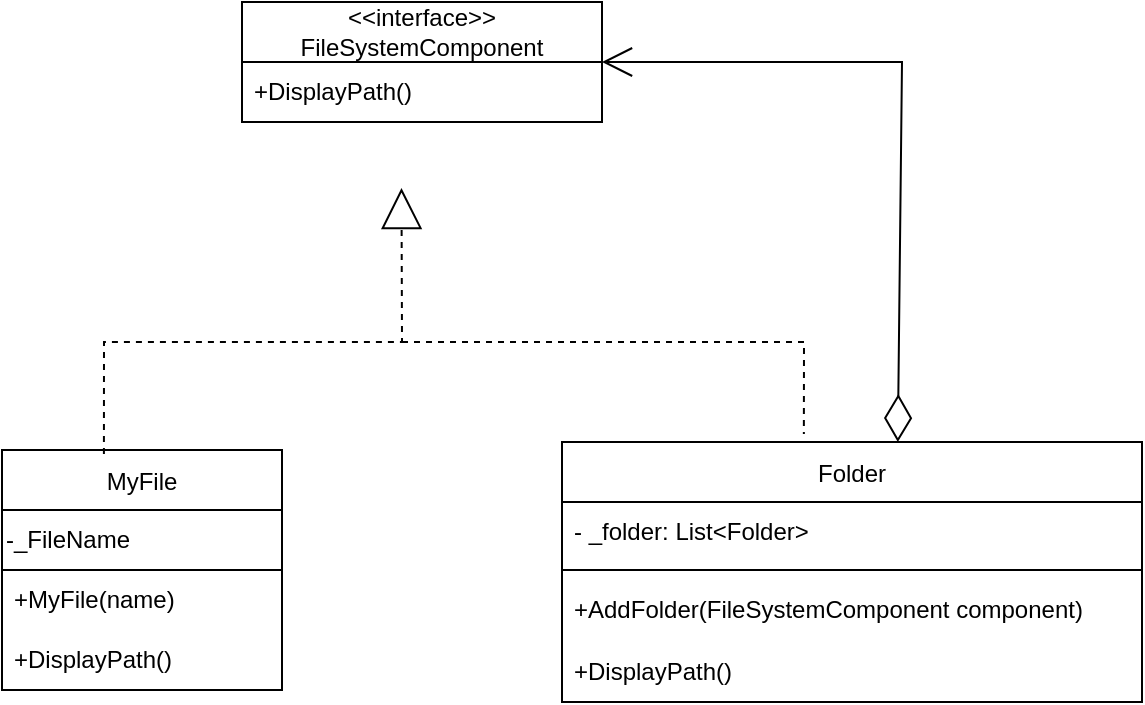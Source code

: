 <mxfile version="21.6.5" type="device" pages="2">
  <diagram id="USu0gqygARg6K57IHYUO" name="Page-3">
    <mxGraphModel dx="1434" dy="844" grid="1" gridSize="10" guides="1" tooltips="1" connect="1" arrows="1" fold="1" page="1" pageScale="1" pageWidth="850" pageHeight="1100" math="0" shadow="0">
      <root>
        <mxCell id="0" />
        <mxCell id="1" parent="0" />
        <mxCell id="zxcbyj2Laesaf02Sdihl-1" value="&amp;lt;&amp;lt;interface&amp;gt;&amp;gt;&lt;br&gt;FileSystemComponent" style="swimlane;fontStyle=0;childLayout=stackLayout;horizontal=1;startSize=30;horizontalStack=0;resizeParent=1;resizeParentMax=0;resizeLast=0;collapsible=1;marginBottom=0;whiteSpace=wrap;html=1;" vertex="1" parent="1">
          <mxGeometry x="320" y="220" width="180" height="60" as="geometry" />
        </mxCell>
        <mxCell id="zxcbyj2Laesaf02Sdihl-2" value="+DisplayPath()" style="text;strokeColor=none;fillColor=none;align=left;verticalAlign=middle;spacingLeft=4;spacingRight=4;overflow=hidden;points=[[0,0.5],[1,0.5]];portConstraint=eastwest;rotatable=0;whiteSpace=wrap;html=1;" vertex="1" parent="zxcbyj2Laesaf02Sdihl-1">
          <mxGeometry y="30" width="180" height="30" as="geometry" />
        </mxCell>
        <mxCell id="zxcbyj2Laesaf02Sdihl-5" value="Folder&lt;span style=&quot;color: rgb(255, 255, 255); font-family: &amp;quot;Söhne Mono&amp;quot;, Monaco, &amp;quot;Andale Mono&amp;quot;, &amp;quot;Ubuntu Mono&amp;quot;, monospace; font-size: 14px; text-align: left; background-color: rgb(0, 0, 0);&quot;&gt; &lt;/span&gt;" style="swimlane;fontStyle=0;childLayout=stackLayout;horizontal=1;startSize=30;horizontalStack=0;resizeParent=1;resizeParentMax=0;resizeLast=0;collapsible=1;marginBottom=0;whiteSpace=wrap;html=1;" vertex="1" parent="1">
          <mxGeometry x="480" y="440" width="290" height="130" as="geometry" />
        </mxCell>
        <mxCell id="zxcbyj2Laesaf02Sdihl-6" value="- _folder: List&amp;lt;Folder&amp;gt;&amp;nbsp;" style="text;strokeColor=none;fillColor=none;align=left;verticalAlign=middle;spacingLeft=4;spacingRight=4;overflow=hidden;points=[[0,0.5],[1,0.5]];portConstraint=eastwest;rotatable=0;whiteSpace=wrap;html=1;" vertex="1" parent="zxcbyj2Laesaf02Sdihl-5">
          <mxGeometry y="30" width="290" height="30" as="geometry" />
        </mxCell>
        <mxCell id="mkShFzhesxYM1TNIdxCN-1" value="" style="line;strokeWidth=1;fillColor=none;align=left;verticalAlign=middle;spacingTop=-1;spacingLeft=3;spacingRight=3;rotatable=0;labelPosition=right;points=[];portConstraint=eastwest;strokeColor=inherit;" vertex="1" parent="zxcbyj2Laesaf02Sdihl-5">
          <mxGeometry y="60" width="290" height="8" as="geometry" />
        </mxCell>
        <mxCell id="zxcbyj2Laesaf02Sdihl-7" value="+AddFolder(FileSystemComponent component)" style="text;strokeColor=none;fillColor=none;align=left;verticalAlign=middle;spacingLeft=4;spacingRight=4;overflow=hidden;points=[[0,0.5],[1,0.5]];portConstraint=eastwest;rotatable=0;whiteSpace=wrap;html=1;" vertex="1" parent="zxcbyj2Laesaf02Sdihl-5">
          <mxGeometry y="68" width="290" height="32" as="geometry" />
        </mxCell>
        <mxCell id="zxcbyj2Laesaf02Sdihl-8" value="+DisplayPath()" style="text;strokeColor=none;fillColor=none;align=left;verticalAlign=middle;spacingLeft=4;spacingRight=4;overflow=hidden;points=[[0,0.5],[1,0.5]];portConstraint=eastwest;rotatable=0;whiteSpace=wrap;html=1;" vertex="1" parent="zxcbyj2Laesaf02Sdihl-5">
          <mxGeometry y="100" width="290" height="30" as="geometry" />
        </mxCell>
        <mxCell id="zxcbyj2Laesaf02Sdihl-9" value="MyFile&lt;span style=&quot;color: rgb(255, 255, 255); font-family: &amp;quot;Söhne Mono&amp;quot;, Monaco, &amp;quot;Andale Mono&amp;quot;, &amp;quot;Ubuntu Mono&amp;quot;, monospace; font-size: 14px; text-align: left; background-color: rgb(0, 0, 0);&quot;&gt; &lt;/span&gt;" style="swimlane;fontStyle=0;childLayout=stackLayout;horizontal=1;startSize=30;horizontalStack=0;resizeParent=1;resizeParentMax=0;resizeLast=0;collapsible=1;marginBottom=0;whiteSpace=wrap;html=1;" vertex="1" parent="1">
          <mxGeometry x="200" y="444" width="140" height="120" as="geometry" />
        </mxCell>
        <mxCell id="PqCa6GtaOHbXOMKPoArr-2" value="-_FileName" style="rounded=0;whiteSpace=wrap;html=1;align=left;" vertex="1" parent="zxcbyj2Laesaf02Sdihl-9">
          <mxGeometry y="30" width="140" height="30" as="geometry" />
        </mxCell>
        <mxCell id="zxcbyj2Laesaf02Sdihl-11" value="+MyFile(name)" style="text;strokeColor=none;fillColor=none;align=left;verticalAlign=middle;spacingLeft=4;spacingRight=4;overflow=hidden;points=[[0,0.5],[1,0.5]];portConstraint=eastwest;rotatable=0;whiteSpace=wrap;html=1;" vertex="1" parent="zxcbyj2Laesaf02Sdihl-9">
          <mxGeometry y="60" width="140" height="30" as="geometry" />
        </mxCell>
        <mxCell id="zxcbyj2Laesaf02Sdihl-12" value="+DisplayPath()" style="text;strokeColor=none;fillColor=none;align=left;verticalAlign=middle;spacingLeft=4;spacingRight=4;overflow=hidden;points=[[0,0.5],[1,0.5]];portConstraint=eastwest;rotatable=0;whiteSpace=wrap;html=1;" vertex="1" parent="zxcbyj2Laesaf02Sdihl-9">
          <mxGeometry y="90" width="140" height="30" as="geometry" />
        </mxCell>
        <mxCell id="6Pcj-ajBUMGbmuGcP7l2-1" value="" style="endArrow=diamondThin;endFill=0;endSize=21;html=1;rounded=0;exitX=1.006;exitY=0;exitDx=0;exitDy=0;exitPerimeter=0;startArrow=open;startFill=0;startSize=13;entryX=0.579;entryY=0;entryDx=0;entryDy=0;entryPerimeter=0;" edge="1" parent="1" target="zxcbyj2Laesaf02Sdihl-5">
          <mxGeometry width="160" relative="1" as="geometry">
            <mxPoint x="500" y="250" as="sourcePoint" />
            <mxPoint x="703" y="485" as="targetPoint" />
            <Array as="points">
              <mxPoint x="650" y="250" />
            </Array>
          </mxGeometry>
        </mxCell>
        <mxCell id="6Pcj-ajBUMGbmuGcP7l2-3" value="" style="endArrow=block;endFill=0;endSize=18;html=1;rounded=0;entryX=0.443;entryY=1.1;entryDx=0;entryDy=0;entryPerimeter=0;exitX=0.364;exitY=0.017;exitDx=0;exitDy=0;exitPerimeter=0;dashed=1;" edge="1" parent="1" source="zxcbyj2Laesaf02Sdihl-9">
          <mxGeometry width="160" relative="1" as="geometry">
            <mxPoint x="400" y="400" as="sourcePoint" />
            <mxPoint x="399.74" y="313" as="targetPoint" />
            <Array as="points">
              <mxPoint x="251" y="390" />
              <mxPoint x="400" y="390" />
            </Array>
          </mxGeometry>
        </mxCell>
        <mxCell id="6Pcj-ajBUMGbmuGcP7l2-4" value="" style="endArrow=none;html=1;rounded=0;entryX=0.417;entryY=-0.031;entryDx=0;entryDy=0;entryPerimeter=0;dashed=1;" edge="1" parent="1" target="zxcbyj2Laesaf02Sdihl-5">
          <mxGeometry width="50" height="50" relative="1" as="geometry">
            <mxPoint x="400" y="390" as="sourcePoint" />
            <mxPoint x="490" y="400" as="targetPoint" />
            <Array as="points">
              <mxPoint x="601" y="390" />
            </Array>
          </mxGeometry>
        </mxCell>
      </root>
    </mxGraphModel>
  </diagram>
  <diagram id="C5RBs43oDa-KdzZeNtuy" name="Page-1">
    <mxGraphModel dx="2336" dy="2057" grid="1" gridSize="10" guides="1" tooltips="1" connect="1" arrows="1" fold="1" page="1" pageScale="1" pageWidth="827" pageHeight="1169" math="0" shadow="0">
      <root>
        <mxCell id="WIyWlLk6GJQsqaUBKTNV-0" />
        <mxCell id="WIyWlLk6GJQsqaUBKTNV-1" parent="WIyWlLk6GJQsqaUBKTNV-0" />
        <mxCell id="0AgvxPrWWjO_rO6BmyDR-25" value="" style="shape=note;whiteSpace=wrap;html=1;backgroundOutline=1;darkOpacity=0.05;" parent="WIyWlLk6GJQsqaUBKTNV-1" vertex="1">
          <mxGeometry x="500" y="-450" width="530" height="400" as="geometry" />
        </mxCell>
        <mxCell id="0AgvxPrWWjO_rO6BmyDR-18" value="" style="shape=note;whiteSpace=wrap;html=1;backgroundOutline=1;darkOpacity=0.05;" parent="WIyWlLk6GJQsqaUBKTNV-1" vertex="1">
          <mxGeometry x="90" y="758" width="230" height="72" as="geometry" />
        </mxCell>
        <mxCell id="zkfFHV4jXpPFQw0GAbJ--0" value="&lt;&lt;interface&gt;&gt;&#xa;Library&#xa;" style="swimlane;fontStyle=1;align=center;verticalAlign=top;childLayout=stackLayout;horizontal=1;startSize=40;horizontalStack=0;resizeParent=1;resizeLast=0;collapsible=1;marginBottom=0;rounded=0;shadow=0;strokeWidth=1;" parent="WIyWlLk6GJQsqaUBKTNV-1" vertex="1">
          <mxGeometry x="220" y="120" width="160" height="70" as="geometry">
            <mxRectangle x="230" y="140" width="160" height="26" as="alternateBounds" />
          </mxGeometry>
        </mxCell>
        <mxCell id="thkjQ4yt6PKzzTuuYDFO-2" value="+ShowInfo()" style="text;strokeColor=none;fillColor=none;align=left;verticalAlign=middle;spacingLeft=4;spacingRight=4;overflow=hidden;points=[[0,0.5],[1,0.5]];portConstraint=eastwest;rotatable=0;whiteSpace=wrap;html=1;" parent="zkfFHV4jXpPFQw0GAbJ--0" vertex="1">
          <mxGeometry y="40" width="160" height="30" as="geometry" />
        </mxCell>
        <mxCell id="zkfFHV4jXpPFQw0GAbJ--6" value="Book" style="swimlane;fontStyle=1;align=center;verticalAlign=top;childLayout=stackLayout;horizontal=1;startSize=26;horizontalStack=0;resizeParent=1;resizeLast=0;collapsible=1;marginBottom=0;rounded=0;shadow=0;strokeWidth=1;" parent="WIyWlLk6GJQsqaUBKTNV-1" vertex="1">
          <mxGeometry x="120" y="395" width="160" height="164" as="geometry">
            <mxRectangle x="130" y="380" width="160" height="26" as="alternateBounds" />
          </mxGeometry>
        </mxCell>
        <mxCell id="thkjQ4yt6PKzzTuuYDFO-16" value="- title" style="text;strokeColor=none;fillColor=none;align=left;verticalAlign=top;spacingLeft=4;spacingRight=4;overflow=hidden;rotatable=0;points=[[0,0.5],[1,0.5]];portConstraint=eastwest;whiteSpace=wrap;html=1;" parent="zkfFHV4jXpPFQw0GAbJ--6" vertex="1">
          <mxGeometry y="26" width="160" height="26" as="geometry" />
        </mxCell>
        <mxCell id="thkjQ4yt6PKzzTuuYDFO-17" value="- author" style="text;strokeColor=none;fillColor=none;align=left;verticalAlign=top;spacingLeft=4;spacingRight=4;overflow=hidden;rotatable=0;points=[[0,0.5],[1,0.5]];portConstraint=eastwest;whiteSpace=wrap;html=1;" parent="zkfFHV4jXpPFQw0GAbJ--6" vertex="1">
          <mxGeometry y="52" width="160" height="26" as="geometry" />
        </mxCell>
        <mxCell id="thkjQ4yt6PKzzTuuYDFO-18" value="-&amp;nbsp;isbn" style="text;strokeColor=none;fillColor=none;align=left;verticalAlign=top;spacingLeft=4;spacingRight=4;overflow=hidden;rotatable=0;points=[[0,0.5],[1,0.5]];portConstraint=eastwest;whiteSpace=wrap;html=1;" parent="zkfFHV4jXpPFQw0GAbJ--6" vertex="1">
          <mxGeometry y="78" width="160" height="26" as="geometry" />
        </mxCell>
        <mxCell id="zkfFHV4jXpPFQw0GAbJ--9" value="" style="line;html=1;strokeWidth=1;align=left;verticalAlign=middle;spacingTop=-1;spacingLeft=3;spacingRight=3;rotatable=0;labelPosition=right;points=[];portConstraint=eastwest;" parent="zkfFHV4jXpPFQw0GAbJ--6" vertex="1">
          <mxGeometry y="104" width="160" height="8" as="geometry" />
        </mxCell>
        <mxCell id="zkfFHV4jXpPFQw0GAbJ--10" value="+Book(title,author,isbn)&#xa;" style="text;align=left;verticalAlign=top;spacingLeft=4;spacingRight=4;overflow=hidden;rotatable=0;points=[[0,0.5],[1,0.5]];portConstraint=eastwest;fontStyle=0" parent="zkfFHV4jXpPFQw0GAbJ--6" vertex="1">
          <mxGeometry y="112" width="160" height="26" as="geometry" />
        </mxCell>
        <mxCell id="zkfFHV4jXpPFQw0GAbJ--11" value="+ShowInfo()" style="text;align=left;verticalAlign=top;spacingLeft=4;spacingRight=4;overflow=hidden;rotatable=0;points=[[0,0.5],[1,0.5]];portConstraint=eastwest;" parent="zkfFHV4jXpPFQw0GAbJ--6" vertex="1">
          <mxGeometry y="138" width="160" height="26" as="geometry" />
        </mxCell>
        <mxCell id="zkfFHV4jXpPFQw0GAbJ--12" value="" style="endArrow=block;endSize=10;endFill=0;shadow=0;strokeWidth=1;rounded=0;edgeStyle=elbowEdgeStyle;elbow=vertical;dashed=1;dashPattern=1 4;" parent="WIyWlLk6GJQsqaUBKTNV-1" source="zkfFHV4jXpPFQw0GAbJ--6" target="zkfFHV4jXpPFQw0GAbJ--0" edge="1">
          <mxGeometry width="160" relative="1" as="geometry">
            <mxPoint x="200" y="203" as="sourcePoint" />
            <mxPoint x="200" y="203" as="targetPoint" />
          </mxGeometry>
        </mxCell>
        <mxCell id="zkfFHV4jXpPFQw0GAbJ--13" value="Category " style="swimlane;fontStyle=1;align=center;verticalAlign=top;childLayout=stackLayout;horizontal=1;startSize=26;horizontalStack=0;resizeParent=1;resizeLast=0;collapsible=1;marginBottom=0;rounded=0;shadow=0;strokeWidth=1;" parent="WIyWlLk6GJQsqaUBKTNV-1" vertex="1">
          <mxGeometry x="324" y="395" width="310" height="285" as="geometry">
            <mxRectangle x="340" y="380" width="170" height="26" as="alternateBounds" />
          </mxGeometry>
        </mxCell>
        <mxCell id="zkfFHV4jXpPFQw0GAbJ--14" value="- _libraryName" style="text;align=left;verticalAlign=top;spacingLeft=4;spacingRight=4;overflow=hidden;rotatable=0;points=[[0,0.5],[1,0.5]];portConstraint=eastwest;" parent="zkfFHV4jXpPFQw0GAbJ--13" vertex="1">
          <mxGeometry y="26" width="310" height="26" as="geometry" />
        </mxCell>
        <mxCell id="0AgvxPrWWjO_rO6BmyDR-1" value="- _categoryName" style="text;align=left;verticalAlign=top;spacingLeft=4;spacingRight=4;overflow=hidden;rotatable=0;points=[[0,0.5],[1,0.5]];portConstraint=eastwest;" parent="zkfFHV4jXpPFQw0GAbJ--13" vertex="1">
          <mxGeometry y="52" width="310" height="26" as="geometry" />
        </mxCell>
        <mxCell id="thkjQ4yt6PKzzTuuYDFO-25" value="- _library: List&lt;Library&gt; " style="text;align=left;verticalAlign=top;spacingLeft=4;spacingRight=4;overflow=hidden;rotatable=0;points=[[0,0.5],[1,0.5]];portConstraint=eastwest;" parent="zkfFHV4jXpPFQw0GAbJ--13" vertex="1">
          <mxGeometry y="78" width="310" height="26" as="geometry" />
        </mxCell>
        <mxCell id="0AgvxPrWWjO_rO6BmyDR-2" value="- _isBook" style="text;align=left;verticalAlign=top;spacingLeft=4;spacingRight=4;overflow=hidden;rotatable=0;points=[[0,0.5],[1,0.5]];portConstraint=eastwest;" parent="zkfFHV4jXpPFQw0GAbJ--13" vertex="1">
          <mxGeometry y="104" width="310" height="26" as="geometry" />
        </mxCell>
        <mxCell id="0AgvxPrWWjO_rO6BmyDR-3" value="- _isDVD" style="text;align=left;verticalAlign=top;spacingLeft=4;spacingRight=4;overflow=hidden;rotatable=0;points=[[0,0.5],[1,0.5]];portConstraint=eastwest;" parent="zkfFHV4jXpPFQw0GAbJ--13" vertex="1">
          <mxGeometry y="130" width="310" height="26" as="geometry" />
        </mxCell>
        <mxCell id="thkjQ4yt6PKzzTuuYDFO-26" value="" style="line;strokeWidth=1;fillColor=none;align=left;verticalAlign=middle;spacingTop=-1;spacingLeft=3;spacingRight=3;rotatable=0;labelPosition=right;points=[];portConstraint=eastwest;strokeColor=inherit;" parent="zkfFHV4jXpPFQw0GAbJ--13" vertex="1">
          <mxGeometry y="156" width="310" height="8" as="geometry" />
        </mxCell>
        <mxCell id="thkjQ4yt6PKzzTuuYDFO-28" value="+&amp;nbsp;Category(libraryName,categoryName,isBook, isDvd)" style="text;strokeColor=none;fillColor=none;align=left;verticalAlign=top;spacingLeft=4;spacingRight=4;overflow=hidden;rotatable=0;points=[[0,0.5],[1,0.5]];portConstraint=eastwest;whiteSpace=wrap;html=1;" parent="zkfFHV4jXpPFQw0GAbJ--13" vertex="1">
          <mxGeometry y="164" width="310" height="36" as="geometry" />
        </mxCell>
        <mxCell id="thkjQ4yt6PKzzTuuYDFO-29" value="+&amp;nbsp;AddComponent(Library)" style="text;strokeColor=none;fillColor=none;align=left;verticalAlign=top;spacingLeft=4;spacingRight=4;overflow=hidden;rotatable=0;points=[[0,0.5],[1,0.5]];portConstraint=eastwest;whiteSpace=wrap;html=1;" parent="zkfFHV4jXpPFQw0GAbJ--13" vertex="1">
          <mxGeometry y="200" width="310" height="26" as="geometry" />
        </mxCell>
        <mxCell id="thkjQ4yt6PKzzTuuYDFO-31" value="+&amp;nbsp;RemoveComponent(Library)" style="text;strokeColor=none;fillColor=none;align=left;verticalAlign=top;spacingLeft=4;spacingRight=4;overflow=hidden;rotatable=0;points=[[0,0.5],[1,0.5]];portConstraint=eastwest;whiteSpace=wrap;html=1;" parent="zkfFHV4jXpPFQw0GAbJ--13" vertex="1">
          <mxGeometry y="226" width="310" height="26" as="geometry" />
        </mxCell>
        <mxCell id="thkjQ4yt6PKzzTuuYDFO-30" value="+&amp;nbsp;ShowInfo()" style="text;strokeColor=none;fillColor=none;align=left;verticalAlign=top;spacingLeft=4;spacingRight=4;overflow=hidden;rotatable=0;points=[[0,0.5],[1,0.5]];portConstraint=eastwest;whiteSpace=wrap;html=1;" parent="zkfFHV4jXpPFQw0GAbJ--13" vertex="1">
          <mxGeometry y="252" width="310" height="26" as="geometry" />
        </mxCell>
        <mxCell id="zkfFHV4jXpPFQw0GAbJ--16" value="" style="endArrow=block;endSize=10;endFill=0;shadow=0;strokeWidth=1;rounded=0;edgeStyle=elbowEdgeStyle;elbow=vertical;dashed=1;dashPattern=1 4;" parent="WIyWlLk6GJQsqaUBKTNV-1" source="zkfFHV4jXpPFQw0GAbJ--13" target="zkfFHV4jXpPFQw0GAbJ--0" edge="1">
          <mxGeometry width="160" relative="1" as="geometry">
            <mxPoint x="210" y="373" as="sourcePoint" />
            <mxPoint x="310" y="271" as="targetPoint" />
          </mxGeometry>
        </mxCell>
        <mxCell id="thkjQ4yt6PKzzTuuYDFO-3" value="" style="endArrow=diamondThin;endFill=0;endSize=24;html=1;rounded=0;exitX=1.006;exitY=0;exitDx=0;exitDy=0;exitPerimeter=0;startArrow=open;startFill=0;startSize=9;entryX=0.839;entryY=0;entryDx=0;entryDy=0;entryPerimeter=0;" parent="WIyWlLk6GJQsqaUBKTNV-1" source="thkjQ4yt6PKzzTuuYDFO-2" target="zkfFHV4jXpPFQw0GAbJ--13" edge="1">
          <mxGeometry width="160" relative="1" as="geometry">
            <mxPoint x="370" y="660" as="sourcePoint" />
            <mxPoint x="530" y="660" as="targetPoint" />
            <Array as="points">
              <mxPoint x="584" y="160" />
            </Array>
          </mxGeometry>
        </mxCell>
        <mxCell id="thkjQ4yt6PKzzTuuYDFO-10" value="DVD" style="swimlane;fontStyle=1;align=center;verticalAlign=top;childLayout=stackLayout;horizontal=1;startSize=26;horizontalStack=0;resizeParent=1;resizeLast=0;collapsible=1;marginBottom=0;rounded=0;shadow=0;strokeWidth=1;" parent="WIyWlLk6GJQsqaUBKTNV-1" vertex="1">
          <mxGeometry x="-120" y="395" width="160" height="164" as="geometry">
            <mxRectangle x="130" y="380" width="160" height="26" as="alternateBounds" />
          </mxGeometry>
        </mxCell>
        <mxCell id="thkjQ4yt6PKzzTuuYDFO-21" value="-&amp;nbsp;releaseYear" style="text;strokeColor=none;fillColor=none;align=left;verticalAlign=top;spacingLeft=4;spacingRight=4;overflow=hidden;rotatable=0;points=[[0,0.5],[1,0.5]];portConstraint=eastwest;whiteSpace=wrap;html=1;" parent="thkjQ4yt6PKzzTuuYDFO-10" vertex="1">
          <mxGeometry y="26" width="160" height="26" as="geometry" />
        </mxCell>
        <mxCell id="thkjQ4yt6PKzzTuuYDFO-20" value="-&amp;nbsp;director" style="text;strokeColor=none;fillColor=none;align=left;verticalAlign=top;spacingLeft=4;spacingRight=4;overflow=hidden;rotatable=0;points=[[0,0.5],[1,0.5]];portConstraint=eastwest;whiteSpace=wrap;html=1;" parent="thkjQ4yt6PKzzTuuYDFO-10" vertex="1">
          <mxGeometry y="52" width="160" height="26" as="geometry" />
        </mxCell>
        <mxCell id="thkjQ4yt6PKzzTuuYDFO-19" value="- title" style="text;strokeColor=none;fillColor=none;align=left;verticalAlign=top;spacingLeft=4;spacingRight=4;overflow=hidden;rotatable=0;points=[[0,0.5],[1,0.5]];portConstraint=eastwest;whiteSpace=wrap;html=1;" parent="thkjQ4yt6PKzzTuuYDFO-10" vertex="1">
          <mxGeometry y="78" width="160" height="26" as="geometry" />
        </mxCell>
        <mxCell id="thkjQ4yt6PKzzTuuYDFO-13" value="" style="line;html=1;strokeWidth=1;align=left;verticalAlign=middle;spacingTop=-1;spacingLeft=3;spacingRight=3;rotatable=0;labelPosition=right;points=[];portConstraint=eastwest;" parent="thkjQ4yt6PKzzTuuYDFO-10" vertex="1">
          <mxGeometry y="104" width="160" height="8" as="geometry" />
        </mxCell>
        <mxCell id="thkjQ4yt6PKzzTuuYDFO-22" value="+DVD(title,author,isbn)&#xa;" style="text;align=left;verticalAlign=top;spacingLeft=4;spacingRight=4;overflow=hidden;rotatable=0;points=[[0,0.5],[1,0.5]];portConstraint=eastwest;fontStyle=0" parent="thkjQ4yt6PKzzTuuYDFO-10" vertex="1">
          <mxGeometry y="112" width="160" height="26" as="geometry" />
        </mxCell>
        <mxCell id="thkjQ4yt6PKzzTuuYDFO-23" value="+ShowInfo()" style="text;align=left;verticalAlign=top;spacingLeft=4;spacingRight=4;overflow=hidden;rotatable=0;points=[[0,0.5],[1,0.5]];portConstraint=eastwest;" parent="thkjQ4yt6PKzzTuuYDFO-10" vertex="1">
          <mxGeometry y="138" width="160" height="26" as="geometry" />
        </mxCell>
        <mxCell id="0AgvxPrWWjO_rO6BmyDR-0" value="" style="endArrow=none;endSize=10;endFill=0;shadow=0;strokeWidth=1;rounded=0;elbow=vertical;dashed=1;dashPattern=1 4;" parent="WIyWlLk6GJQsqaUBKTNV-1" target="thkjQ4yt6PKzzTuuYDFO-10" edge="1">
          <mxGeometry width="160" relative="1" as="geometry">
            <mxPoint x="300" y="290" as="sourcePoint" />
            <mxPoint x="-110" y="280" as="targetPoint" />
            <Array as="points">
              <mxPoint x="-40" y="290" />
            </Array>
          </mxGeometry>
        </mxCell>
        <mxCell id="0AgvxPrWWjO_rO6BmyDR-4" value="" style="shape=note;whiteSpace=wrap;html=1;backgroundOutline=1;darkOpacity=0.05;" parent="WIyWlLk6GJQsqaUBKTNV-1" vertex="1">
          <mxGeometry x="700" y="395" width="480" height="120" as="geometry" />
        </mxCell>
        <mxCell id="0AgvxPrWWjO_rO6BmyDR-5" value="&lt;div&gt;&amp;nbsp;public Category(string libraryName, string categoryName, bool isBook ,bool isDvd)&lt;/div&gt;&lt;div&gt;&amp;nbsp; &amp;nbsp; &amp;nbsp; &amp;nbsp; {&lt;/div&gt;&lt;div&gt;&amp;nbsp; &amp;nbsp; &amp;nbsp; &amp;nbsp; &amp;nbsp; &amp;nbsp; this._libraryName = libraryName;&lt;/div&gt;&lt;div&gt;&amp;nbsp; &amp;nbsp; &amp;nbsp; &amp;nbsp; &amp;nbsp; &amp;nbsp; this._categoryName = categoryName;&lt;/div&gt;&lt;div&gt;&amp;nbsp; &amp;nbsp; &amp;nbsp; &amp;nbsp; &amp;nbsp; &amp;nbsp; this._isBook = isBook;&lt;/div&gt;&lt;div&gt;&amp;nbsp; &amp;nbsp; &amp;nbsp; &amp;nbsp; &amp;nbsp; &amp;nbsp; this._isDVD = isDvd;&lt;/div&gt;&lt;div&gt;&amp;nbsp; &amp;nbsp; &amp;nbsp; &amp;nbsp; }&lt;/div&gt;" style="text;html=1;strokeColor=none;fillColor=none;align=left;verticalAlign=middle;whiteSpace=wrap;rounded=0;" parent="WIyWlLk6GJQsqaUBKTNV-1" vertex="1">
          <mxGeometry x="700" y="395" width="470" height="110" as="geometry" />
        </mxCell>
        <mxCell id="0AgvxPrWWjO_rO6BmyDR-7" value="" style="endArrow=none;dashed=1;html=1;rounded=0;exitX=1;exitY=0.5;exitDx=0;exitDy=0;startArrow=circle;startFill=1;startSize=3;" parent="WIyWlLk6GJQsqaUBKTNV-1" source="thkjQ4yt6PKzzTuuYDFO-28" edge="1">
          <mxGeometry width="50" height="50" relative="1" as="geometry">
            <mxPoint x="640" y="580" as="sourcePoint" />
            <mxPoint x="720" y="510" as="targetPoint" />
            <Array as="points">
              <mxPoint x="720" y="577" />
            </Array>
          </mxGeometry>
        </mxCell>
        <mxCell id="0AgvxPrWWjO_rO6BmyDR-10" value="" style="endArrow=none;dashed=1;html=1;rounded=0;startArrow=circle;startFill=1;startSize=3;entryX=1;entryY=0.25;entryDx=0;entryDy=0;" parent="WIyWlLk6GJQsqaUBKTNV-1" source="thkjQ4yt6PKzzTuuYDFO-29" target="0AgvxPrWWjO_rO6BmyDR-9" edge="1">
          <mxGeometry width="50" height="50" relative="1" as="geometry">
            <mxPoint x="110" y="727" as="sourcePoint" />
            <mxPoint x="196" y="660" as="targetPoint" />
            <Array as="points">
              <mxPoint x="270" y="610" />
            </Array>
          </mxGeometry>
        </mxCell>
        <mxCell id="0AgvxPrWWjO_rO6BmyDR-12" value="" style="group" parent="WIyWlLk6GJQsqaUBKTNV-1" vertex="1" connectable="0">
          <mxGeometry x="100" y="590" width="170" height="60" as="geometry" />
        </mxCell>
        <mxCell id="0AgvxPrWWjO_rO6BmyDR-11" value="" style="shape=note;whiteSpace=wrap;html=1;backgroundOutline=1;darkOpacity=0.05;" parent="0AgvxPrWWjO_rO6BmyDR-12" vertex="1">
          <mxGeometry width="143.158" height="50" as="geometry" />
        </mxCell>
        <mxCell id="0AgvxPrWWjO_rO6BmyDR-9" value="&lt;div style=&quot;border-color: var(--border-color);&quot;&gt;&amp;nbsp; &amp;nbsp; _library.Add(library);&lt;br&gt;&lt;/div&gt;" style="text;html=1;strokeColor=none;fillColor=none;align=left;verticalAlign=middle;whiteSpace=wrap;rounded=0;fontColor=default;" parent="0AgvxPrWWjO_rO6BmyDR-12" vertex="1">
          <mxGeometry y="-2" width="110" height="52" as="geometry" />
        </mxCell>
        <mxCell id="0AgvxPrWWjO_rO6BmyDR-14" value="" style="shape=note;whiteSpace=wrap;html=1;backgroundOutline=1;darkOpacity=0.05;" parent="WIyWlLk6GJQsqaUBKTNV-1" vertex="1">
          <mxGeometry x="100" y="670" width="170" height="50" as="geometry" />
        </mxCell>
        <mxCell id="0AgvxPrWWjO_rO6BmyDR-13" value="" style="group" parent="WIyWlLk6GJQsqaUBKTNV-1" vertex="1" connectable="0">
          <mxGeometry x="90" y="670" width="130" height="40" as="geometry" />
        </mxCell>
        <mxCell id="0AgvxPrWWjO_rO6BmyDR-15" value="&lt;div style=&quot;border-color: var(--border-color);&quot;&gt;&amp;nbsp; &amp;nbsp; _library.Remove(library);&lt;br&gt;&lt;/div&gt;" style="text;html=1;strokeColor=none;fillColor=none;align=left;verticalAlign=middle;whiteSpace=wrap;rounded=0;fontColor=default;" parent="0AgvxPrWWjO_rO6BmyDR-13" vertex="1">
          <mxGeometry x="13" y="6.667" width="82.789" height="26.667" as="geometry" />
        </mxCell>
        <mxCell id="0AgvxPrWWjO_rO6BmyDR-16" value="" style="endArrow=none;dashed=1;html=1;rounded=0;startArrow=circle;startFill=1;startSize=3;" parent="WIyWlLk6GJQsqaUBKTNV-1" edge="1">
          <mxGeometry width="50" height="50" relative="1" as="geometry">
            <mxPoint x="324" y="640" as="sourcePoint" />
            <mxPoint x="234" y="670" as="targetPoint" />
            <Array as="points">
              <mxPoint x="280" y="650" />
              <mxPoint x="234" y="650" />
            </Array>
          </mxGeometry>
        </mxCell>
        <mxCell id="0AgvxPrWWjO_rO6BmyDR-17" value="&lt;div&gt;&amp;nbsp;foreach (Library library in _library)&lt;/div&gt;&lt;div&gt;&amp;nbsp;{&lt;/div&gt;&lt;div&gt;&amp;nbsp; &amp;nbsp; &amp;nbsp; &amp;nbsp; &amp;nbsp; library.ShowInfo();&lt;/div&gt;&lt;div&gt;&amp;nbsp;}&lt;/div&gt;" style="text;html=1;align=left;verticalAlign=middle;resizable=0;points=[];autosize=1;strokeColor=none;fillColor=none;" parent="WIyWlLk6GJQsqaUBKTNV-1" vertex="1">
          <mxGeometry x="95" y="758" width="210" height="70" as="geometry" />
        </mxCell>
        <mxCell id="0AgvxPrWWjO_rO6BmyDR-19" value="" style="endArrow=none;dashed=1;html=1;rounded=0;startArrow=circle;startFill=1;startSize=3;exitX=0.113;exitY=1.154;exitDx=0;exitDy=0;exitPerimeter=0;" parent="WIyWlLk6GJQsqaUBKTNV-1" source="thkjQ4yt6PKzzTuuYDFO-30" edge="1">
          <mxGeometry width="50" height="50" relative="1" as="geometry">
            <mxPoint x="334" y="650" as="sourcePoint" />
            <mxPoint x="320" y="800" as="targetPoint" />
            <Array as="points">
              <mxPoint x="359" y="720" />
              <mxPoint x="360" y="760" />
              <mxPoint x="360" y="800" />
            </Array>
          </mxGeometry>
        </mxCell>
        <mxCell id="0AgvxPrWWjO_rO6BmyDR-20" value="Client" style="rounded=0;whiteSpace=wrap;html=1;" parent="WIyWlLk6GJQsqaUBKTNV-1" vertex="1">
          <mxGeometry x="243" y="-40" width="120" height="60" as="geometry" />
        </mxCell>
        <mxCell id="0AgvxPrWWjO_rO6BmyDR-21" value="" style="endArrow=classic;html=1;rounded=0;entryX=0.5;entryY=0;entryDx=0;entryDy=0;" parent="WIyWlLk6GJQsqaUBKTNV-1" source="0AgvxPrWWjO_rO6BmyDR-20" target="zkfFHV4jXpPFQw0GAbJ--0" edge="1">
          <mxGeometry width="50" height="50" relative="1" as="geometry">
            <mxPoint x="280" y="120" as="sourcePoint" />
            <mxPoint x="330" y="70" as="targetPoint" />
          </mxGeometry>
        </mxCell>
        <mxCell id="0AgvxPrWWjO_rO6BmyDR-22" value="&lt;font style=&quot;&quot;&gt;&lt;br&gt;&lt;/font&gt;" style="text;html=1;align=left;verticalAlign=middle;resizable=0;points=[];autosize=1;strokeColor=none;fillColor=none;horizontal=0;" parent="WIyWlLk6GJQsqaUBKTNV-1" vertex="1">
          <mxGeometry x="320" y="-215" width="40" height="10" as="geometry" />
        </mxCell>
        <mxCell id="0AgvxPrWWjO_rO6BmyDR-24" value="&lt;div style=&quot;font-size: 14px;&quot;&gt;&lt;font style=&quot;font-size: 14px;&quot;&gt;var library = new Category(&quot;Composite Library&quot;,&quot;&quot;, false, false);&lt;/font&gt;&lt;/div&gt;&lt;div style=&quot;font-size: 14px;&quot;&gt;&lt;font style=&quot;font-size: 14px;&quot;&gt;&lt;br&gt;&lt;/font&gt;&lt;/div&gt;&lt;div style=&quot;font-size: 14px;&quot;&gt;&lt;font style=&quot;font-size: 14px;&quot;&gt;var bookCategory = new Category(string.Empty, &quot;ScienceBook&quot;, isBook, false);&lt;/font&gt;&lt;/div&gt;&lt;div style=&quot;font-size: 14px;&quot;&gt;&lt;font style=&quot;font-size: 14px;&quot;&gt;var novel = new Book(&quot;Great Expectations&quot;, &quot;Charles Dickens&quot;, &quot;97-3&quot;);&lt;/font&gt;&lt;/div&gt;&lt;div style=&quot;font-size: 14px;&quot;&gt;&lt;font style=&quot;font-size: 14px;&quot;&gt;bookCategory.AddComponent(scienceBook);&lt;/font&gt;&lt;/div&gt;&lt;div style=&quot;font-size: 14px;&quot;&gt;&lt;font style=&quot;font-size: 14px;&quot;&gt;&lt;br&gt;&lt;/font&gt;&lt;/div&gt;&lt;div style=&quot;font-size: 14px;&quot;&gt;&lt;font style=&quot;font-size: 14px;&quot;&gt;var dvdCategory = new Category(string.Empty, &quot;Action DVD&quot;, false, isDVD);&lt;/font&gt;&lt;/div&gt;&lt;div style=&quot;font-size: 14px;&quot;&gt;&lt;font style=&quot;font-size: 14px;&quot;&gt;var actionDVD = new DVD(&quot;Die Hard&quot;, &quot;John McTiernan&quot;, &quot;1988&quot;);&lt;/font&gt;&lt;/div&gt;&lt;div style=&quot;font-size: 14px;&quot;&gt;&lt;font style=&quot;font-size: 14px;&quot;&gt;dvdCategory.AddComponent(actionDVD);&lt;/font&gt;&lt;/div&gt;&lt;div style=&quot;font-size: 14px;&quot;&gt;&lt;font style=&quot;font-size: 14px;&quot;&gt;&lt;br&gt;&lt;/font&gt;&lt;/div&gt;&lt;div style=&quot;font-size: 14px;&quot;&gt;&lt;font style=&quot;font-size: 14px;&quot;&gt;var dvdCategory2 = new Category(string.Empty, &quot;Test DVD&quot;, false, isDVD);&lt;/font&gt;&lt;/div&gt;&lt;div style=&quot;font-size: 14px;&quot;&gt;&lt;font style=&quot;font-size: 14px;&quot;&gt;var testdvd = new DVD(&quot;Die Hard&quot;, &quot;John Witch&quot;, &quot;1988&quot;);&lt;/font&gt;&lt;/div&gt;&lt;div style=&quot;font-size: 14px;&quot;&gt;&lt;font style=&quot;font-size: 14px;&quot;&gt;dvdCategory2.AddComponent(testdvd);&lt;/font&gt;&lt;/div&gt;&lt;div style=&quot;font-size: 14px;&quot;&gt;&lt;font style=&quot;font-size: 14px;&quot;&gt;&lt;br&gt;&lt;/font&gt;&lt;/div&gt;&lt;div style=&quot;font-size: 14px;&quot;&gt;&lt;font style=&quot;font-size: 14px;&quot;&gt;library.AddComponent(bookCategory);&lt;/font&gt;&lt;/div&gt;&lt;div style=&quot;font-size: 14px;&quot;&gt;&lt;font style=&quot;font-size: 14px;&quot;&gt;library.AddComponent(dvdCategory);&lt;/font&gt;&lt;/div&gt;&lt;div style=&quot;font-size: 14px;&quot;&gt;&lt;font style=&quot;font-size: 14px;&quot;&gt;library.AddComponent(dvdCategory2);&lt;/font&gt;&lt;/div&gt;&lt;div style=&quot;font-size: 14px;&quot;&gt;&lt;font style=&quot;font-size: 14px;&quot;&gt;library.ShowInfo();&lt;/font&gt;&lt;/div&gt;&lt;div style=&quot;font-size: 14px;&quot;&gt;&lt;font style=&quot;font-size: 14px;&quot;&gt;&lt;br&gt;&lt;/font&gt;&lt;/div&gt;&lt;div style=&quot;font-size: 14px;&quot;&gt;&lt;font style=&quot;font-size: 14px;&quot;&gt;Console.WriteLine(&quot;-----Deleted Test DVD!---------&quot;);&lt;/font&gt;&lt;/div&gt;&lt;div style=&quot;font-size: 14px;&quot;&gt;&lt;font style=&quot;font-size: 14px;&quot;&gt;library.RemoveComponent(dvdCategory2);&lt;/font&gt;&lt;/div&gt;&lt;div style=&quot;font-size: 14px;&quot;&gt;&lt;font style=&quot;font-size: 14px;&quot;&gt;library.ShowInfo();&lt;/font&gt;&lt;/div&gt;&lt;div style=&quot;font-size: 14px;&quot;&gt;&lt;br&gt;&lt;/div&gt;" style="text;html=1;align=left;verticalAlign=middle;resizable=0;points=[];autosize=1;strokeColor=none;fillColor=none;" parent="WIyWlLk6GJQsqaUBKTNV-1" vertex="1">
          <mxGeometry x="510" y="-450" width="510" height="400" as="geometry" />
        </mxCell>
        <mxCell id="0AgvxPrWWjO_rO6BmyDR-26" value="" style="endArrow=none;dashed=1;html=1;rounded=0;exitX=0.325;exitY=0.017;exitDx=0;exitDy=0;startArrow=circle;startFill=1;startSize=3;exitPerimeter=0;entryX=0;entryY=0.833;entryDx=0;entryDy=0;entryPerimeter=0;" parent="WIyWlLk6GJQsqaUBKTNV-1" source="0AgvxPrWWjO_rO6BmyDR-20" target="0AgvxPrWWjO_rO6BmyDR-25" edge="1">
          <mxGeometry width="50" height="50" relative="1" as="geometry">
            <mxPoint x="297" y="-40" as="sourcePoint" />
            <mxPoint x="490" y="-120" as="targetPoint" />
            <Array as="points">
              <mxPoint x="280" y="-120" />
            </Array>
          </mxGeometry>
        </mxCell>
      </root>
    </mxGraphModel>
  </diagram>
</mxfile>
